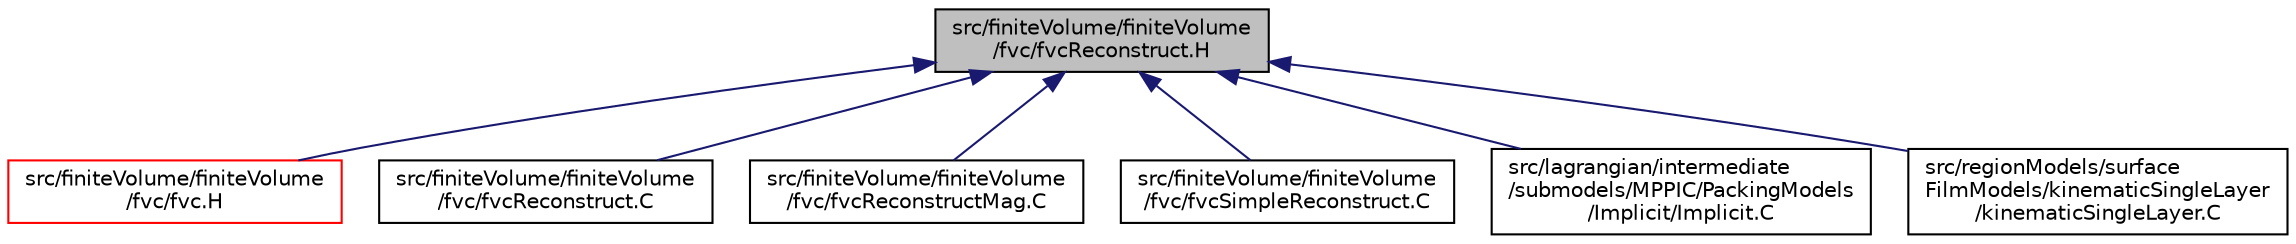 digraph "src/finiteVolume/finiteVolume/fvc/fvcReconstruct.H"
{
  bgcolor="transparent";
  edge [fontname="Helvetica",fontsize="10",labelfontname="Helvetica",labelfontsize="10"];
  node [fontname="Helvetica",fontsize="10",shape=record];
  Node74 [label="src/finiteVolume/finiteVolume\l/fvc/fvcReconstruct.H",height=0.2,width=0.4,color="black", fillcolor="grey75", style="filled", fontcolor="black"];
  Node74 -> Node75 [dir="back",color="midnightblue",fontsize="10",style="solid",fontname="Helvetica"];
  Node75 [label="src/finiteVolume/finiteVolume\l/fvc/fvc.H",height=0.2,width=0.4,color="red",URL="$a03092.html"];
  Node74 -> Node90 [dir="back",color="midnightblue",fontsize="10",style="solid",fontname="Helvetica"];
  Node90 [label="src/finiteVolume/finiteVolume\l/fvc/fvcReconstruct.C",height=0.2,width=0.4,color="black",URL="$a03170.html"];
  Node74 -> Node91 [dir="back",color="midnightblue",fontsize="10",style="solid",fontname="Helvetica"];
  Node91 [label="src/finiteVolume/finiteVolume\l/fvc/fvcReconstructMag.C",height=0.2,width=0.4,color="black",URL="$a03176.html"];
  Node74 -> Node92 [dir="back",color="midnightblue",fontsize="10",style="solid",fontname="Helvetica"];
  Node92 [label="src/finiteVolume/finiteVolume\l/fvc/fvcSimpleReconstruct.C",height=0.2,width=0.4,color="black",URL="$a03179.html"];
  Node74 -> Node93 [dir="back",color="midnightblue",fontsize="10",style="solid",fontname="Helvetica"];
  Node93 [label="src/lagrangian/intermediate\l/submodels/MPPIC/PackingModels\l/Implicit/Implicit.C",height=0.2,width=0.4,color="black",URL="$a06788.html"];
  Node74 -> Node94 [dir="back",color="midnightblue",fontsize="10",style="solid",fontname="Helvetica"];
  Node94 [label="src/regionModels/surface\lFilmModels/kinematicSingleLayer\l/kinematicSingleLayer.C",height=0.2,width=0.4,color="black",URL="$a14210.html"];
}
